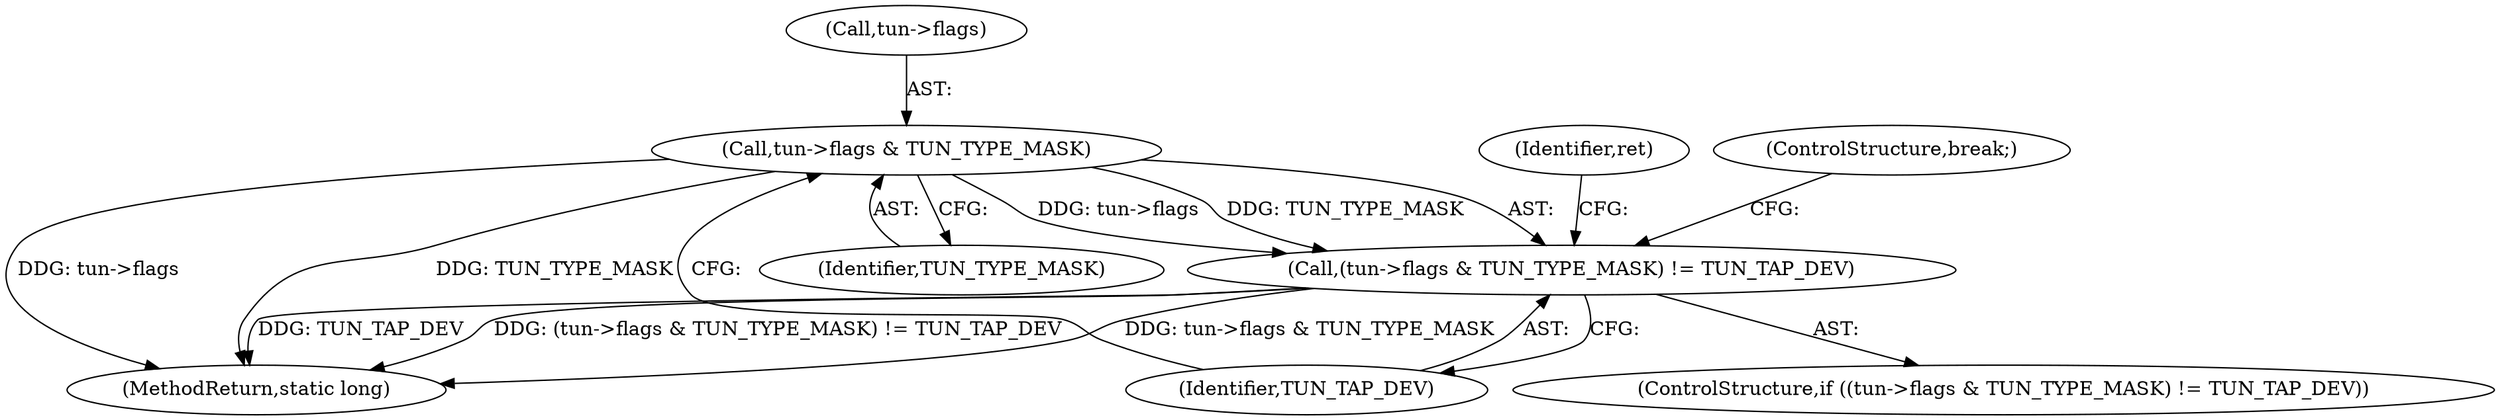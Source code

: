 digraph "0_linux_a117dacde0288f3ec60b6e5bcedae8fa37ee0dfc@pointer" {
"1000577" [label="(Call,tun->flags & TUN_TYPE_MASK)"];
"1000576" [label="(Call,(tun->flags & TUN_TYPE_MASK) != TUN_TAP_DEV)"];
"1000585" [label="(Identifier,ret)"];
"1000644" [label="(MethodReturn,static long)"];
"1000581" [label="(Identifier,TUN_TYPE_MASK)"];
"1000583" [label="(ControlStructure,break;)"];
"1000577" [label="(Call,tun->flags & TUN_TYPE_MASK)"];
"1000582" [label="(Identifier,TUN_TAP_DEV)"];
"1000576" [label="(Call,(tun->flags & TUN_TYPE_MASK) != TUN_TAP_DEV)"];
"1000575" [label="(ControlStructure,if ((tun->flags & TUN_TYPE_MASK) != TUN_TAP_DEV))"];
"1000578" [label="(Call,tun->flags)"];
"1000577" -> "1000576"  [label="AST: "];
"1000577" -> "1000581"  [label="CFG: "];
"1000578" -> "1000577"  [label="AST: "];
"1000581" -> "1000577"  [label="AST: "];
"1000582" -> "1000577"  [label="CFG: "];
"1000577" -> "1000644"  [label="DDG: tun->flags"];
"1000577" -> "1000644"  [label="DDG: TUN_TYPE_MASK"];
"1000577" -> "1000576"  [label="DDG: tun->flags"];
"1000577" -> "1000576"  [label="DDG: TUN_TYPE_MASK"];
"1000576" -> "1000575"  [label="AST: "];
"1000576" -> "1000582"  [label="CFG: "];
"1000582" -> "1000576"  [label="AST: "];
"1000583" -> "1000576"  [label="CFG: "];
"1000585" -> "1000576"  [label="CFG: "];
"1000576" -> "1000644"  [label="DDG: tun->flags & TUN_TYPE_MASK"];
"1000576" -> "1000644"  [label="DDG: TUN_TAP_DEV"];
"1000576" -> "1000644"  [label="DDG: (tun->flags & TUN_TYPE_MASK) != TUN_TAP_DEV"];
}
